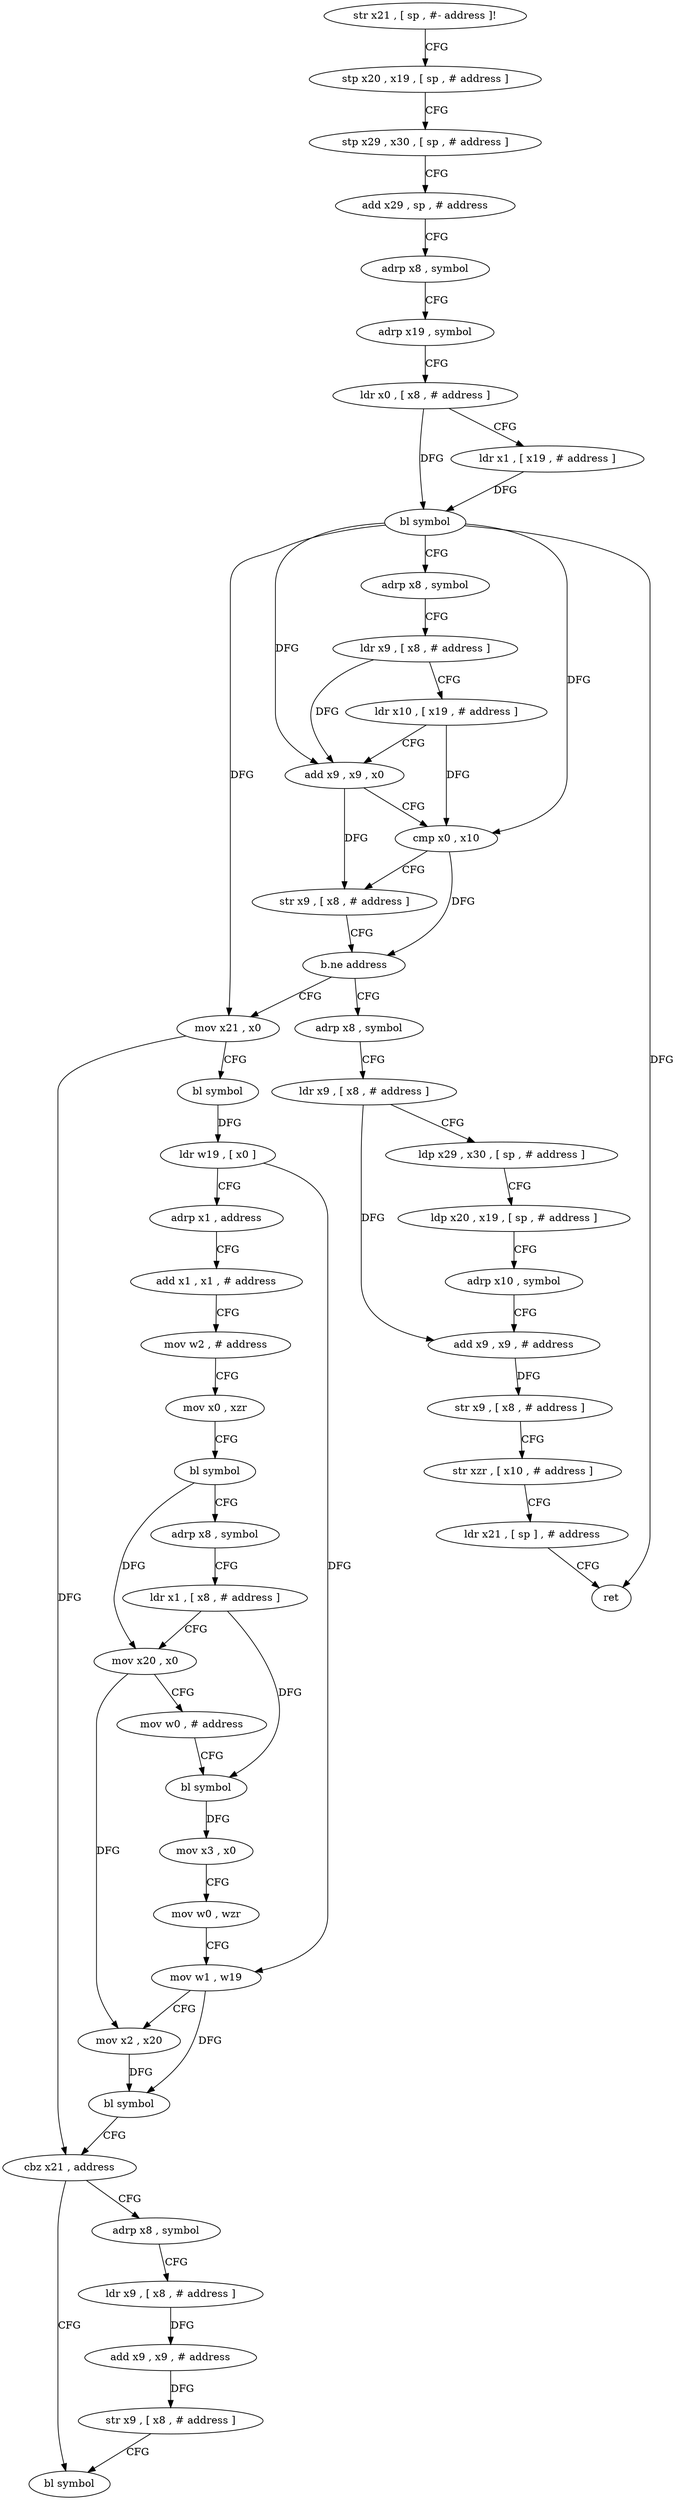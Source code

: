 digraph "func" {
"4216420" [label = "str x21 , [ sp , #- address ]!" ]
"4216424" [label = "stp x20 , x19 , [ sp , # address ]" ]
"4216428" [label = "stp x29 , x30 , [ sp , # address ]" ]
"4216432" [label = "add x29 , sp , # address" ]
"4216436" [label = "adrp x8 , symbol" ]
"4216440" [label = "adrp x19 , symbol" ]
"4216444" [label = "ldr x0 , [ x8 , # address ]" ]
"4216448" [label = "ldr x1 , [ x19 , # address ]" ]
"4216452" [label = "bl symbol" ]
"4216456" [label = "adrp x8 , symbol" ]
"4216460" [label = "ldr x9 , [ x8 , # address ]" ]
"4216464" [label = "ldr x10 , [ x19 , # address ]" ]
"4216468" [label = "add x9 , x9 , x0" ]
"4216472" [label = "cmp x0 , x10" ]
"4216476" [label = "str x9 , [ x8 , # address ]" ]
"4216480" [label = "b.ne address" ]
"4216524" [label = "mov x21 , x0" ]
"4216484" [label = "adrp x8 , symbol" ]
"4216528" [label = "bl symbol" ]
"4216532" [label = "ldr w19 , [ x0 ]" ]
"4216536" [label = "adrp x1 , address" ]
"4216540" [label = "add x1 , x1 , # address" ]
"4216544" [label = "mov w2 , # address" ]
"4216548" [label = "mov x0 , xzr" ]
"4216552" [label = "bl symbol" ]
"4216556" [label = "adrp x8 , symbol" ]
"4216560" [label = "ldr x1 , [ x8 , # address ]" ]
"4216564" [label = "mov x20 , x0" ]
"4216568" [label = "mov w0 , # address" ]
"4216572" [label = "bl symbol" ]
"4216576" [label = "mov x3 , x0" ]
"4216580" [label = "mov w0 , wzr" ]
"4216584" [label = "mov w1 , w19" ]
"4216588" [label = "mov x2 , x20" ]
"4216592" [label = "bl symbol" ]
"4216596" [label = "cbz x21 , address" ]
"4216616" [label = "bl symbol" ]
"4216600" [label = "adrp x8 , symbol" ]
"4216488" [label = "ldr x9 , [ x8 , # address ]" ]
"4216492" [label = "ldp x29 , x30 , [ sp , # address ]" ]
"4216496" [label = "ldp x20 , x19 , [ sp , # address ]" ]
"4216500" [label = "adrp x10 , symbol" ]
"4216504" [label = "add x9 , x9 , # address" ]
"4216508" [label = "str x9 , [ x8 , # address ]" ]
"4216512" [label = "str xzr , [ x10 , # address ]" ]
"4216516" [label = "ldr x21 , [ sp ] , # address" ]
"4216520" [label = "ret" ]
"4216604" [label = "ldr x9 , [ x8 , # address ]" ]
"4216608" [label = "add x9 , x9 , # address" ]
"4216612" [label = "str x9 , [ x8 , # address ]" ]
"4216420" -> "4216424" [ label = "CFG" ]
"4216424" -> "4216428" [ label = "CFG" ]
"4216428" -> "4216432" [ label = "CFG" ]
"4216432" -> "4216436" [ label = "CFG" ]
"4216436" -> "4216440" [ label = "CFG" ]
"4216440" -> "4216444" [ label = "CFG" ]
"4216444" -> "4216448" [ label = "CFG" ]
"4216444" -> "4216452" [ label = "DFG" ]
"4216448" -> "4216452" [ label = "DFG" ]
"4216452" -> "4216456" [ label = "CFG" ]
"4216452" -> "4216468" [ label = "DFG" ]
"4216452" -> "4216472" [ label = "DFG" ]
"4216452" -> "4216524" [ label = "DFG" ]
"4216452" -> "4216520" [ label = "DFG" ]
"4216456" -> "4216460" [ label = "CFG" ]
"4216460" -> "4216464" [ label = "CFG" ]
"4216460" -> "4216468" [ label = "DFG" ]
"4216464" -> "4216468" [ label = "CFG" ]
"4216464" -> "4216472" [ label = "DFG" ]
"4216468" -> "4216472" [ label = "CFG" ]
"4216468" -> "4216476" [ label = "DFG" ]
"4216472" -> "4216476" [ label = "CFG" ]
"4216472" -> "4216480" [ label = "DFG" ]
"4216476" -> "4216480" [ label = "CFG" ]
"4216480" -> "4216524" [ label = "CFG" ]
"4216480" -> "4216484" [ label = "CFG" ]
"4216524" -> "4216528" [ label = "CFG" ]
"4216524" -> "4216596" [ label = "DFG" ]
"4216484" -> "4216488" [ label = "CFG" ]
"4216528" -> "4216532" [ label = "DFG" ]
"4216532" -> "4216536" [ label = "CFG" ]
"4216532" -> "4216584" [ label = "DFG" ]
"4216536" -> "4216540" [ label = "CFG" ]
"4216540" -> "4216544" [ label = "CFG" ]
"4216544" -> "4216548" [ label = "CFG" ]
"4216548" -> "4216552" [ label = "CFG" ]
"4216552" -> "4216556" [ label = "CFG" ]
"4216552" -> "4216564" [ label = "DFG" ]
"4216556" -> "4216560" [ label = "CFG" ]
"4216560" -> "4216564" [ label = "CFG" ]
"4216560" -> "4216572" [ label = "DFG" ]
"4216564" -> "4216568" [ label = "CFG" ]
"4216564" -> "4216588" [ label = "DFG" ]
"4216568" -> "4216572" [ label = "CFG" ]
"4216572" -> "4216576" [ label = "DFG" ]
"4216576" -> "4216580" [ label = "CFG" ]
"4216580" -> "4216584" [ label = "CFG" ]
"4216584" -> "4216588" [ label = "CFG" ]
"4216584" -> "4216592" [ label = "DFG" ]
"4216588" -> "4216592" [ label = "DFG" ]
"4216592" -> "4216596" [ label = "CFG" ]
"4216596" -> "4216616" [ label = "CFG" ]
"4216596" -> "4216600" [ label = "CFG" ]
"4216600" -> "4216604" [ label = "CFG" ]
"4216488" -> "4216492" [ label = "CFG" ]
"4216488" -> "4216504" [ label = "DFG" ]
"4216492" -> "4216496" [ label = "CFG" ]
"4216496" -> "4216500" [ label = "CFG" ]
"4216500" -> "4216504" [ label = "CFG" ]
"4216504" -> "4216508" [ label = "DFG" ]
"4216508" -> "4216512" [ label = "CFG" ]
"4216512" -> "4216516" [ label = "CFG" ]
"4216516" -> "4216520" [ label = "CFG" ]
"4216604" -> "4216608" [ label = "DFG" ]
"4216608" -> "4216612" [ label = "DFG" ]
"4216612" -> "4216616" [ label = "CFG" ]
}
